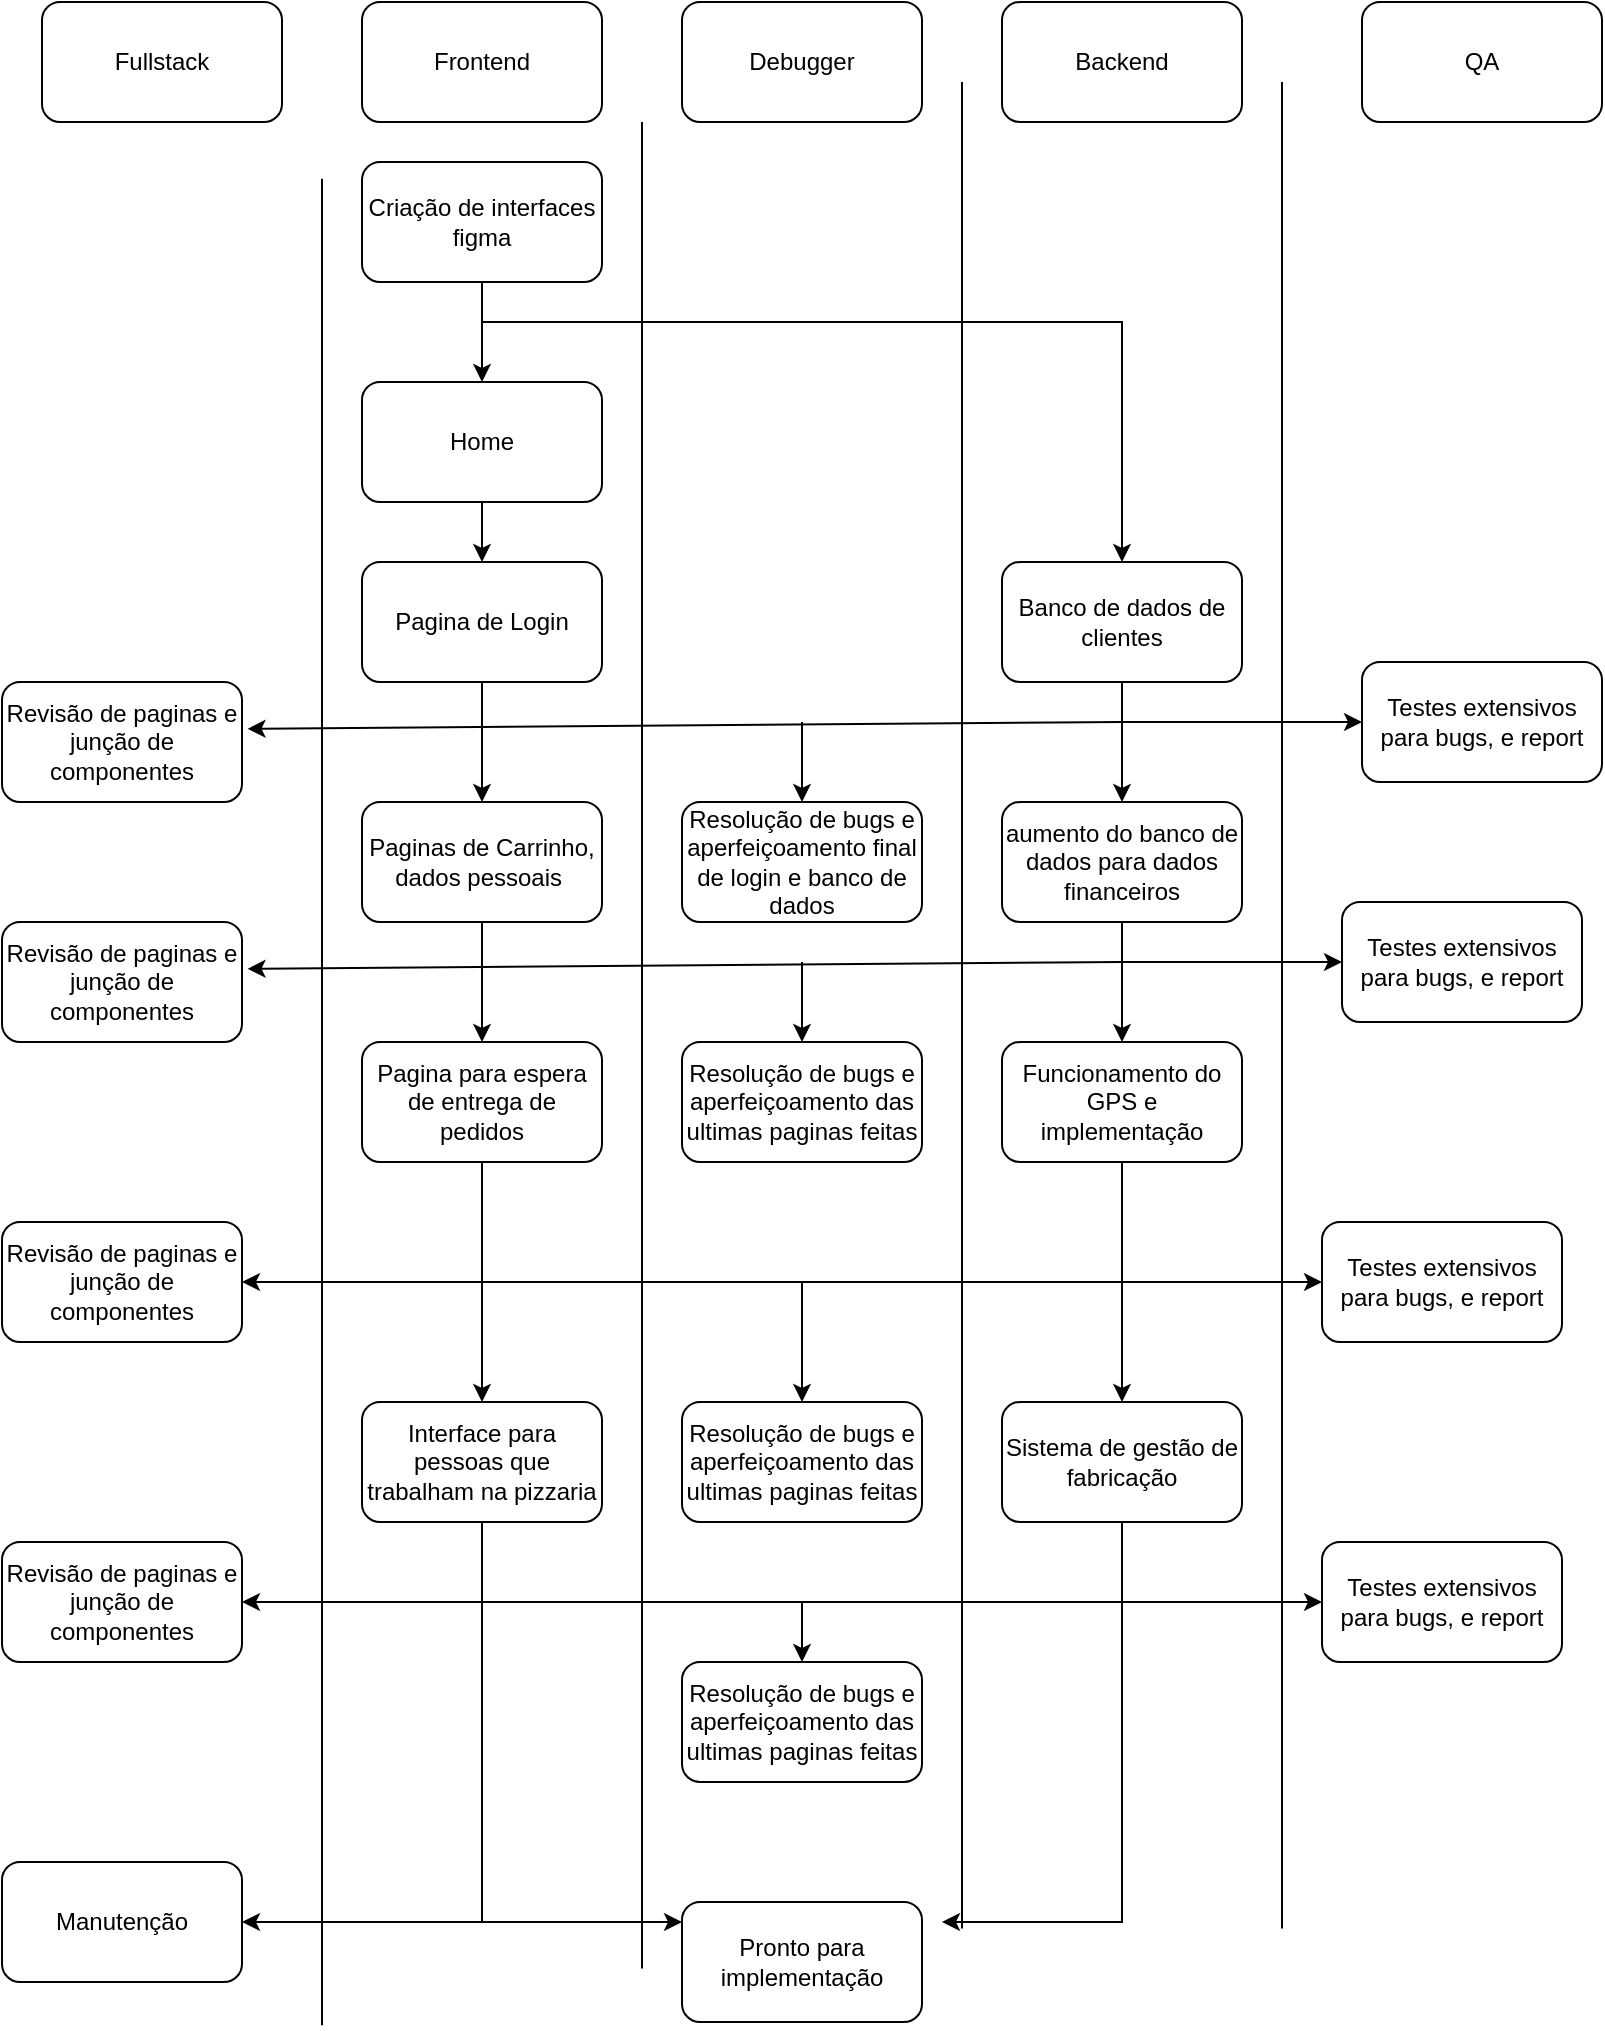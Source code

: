 <mxfile version="24.7.13">
  <diagram name="Página-1" id="LLqz1F6iKCHMz_iNZBXD">
    <mxGraphModel dx="1050" dy="565" grid="1" gridSize="10" guides="1" tooltips="1" connect="1" arrows="1" fold="1" page="1" pageScale="1" pageWidth="827" pageHeight="1169" math="0" shadow="0">
      <root>
        <mxCell id="0" />
        <mxCell id="1" parent="0" />
        <mxCell id="LZZ5D7f-CGiOrj9U7sB5-1" value="Criação de interfaces&lt;div&gt;figma&lt;br&gt;&lt;/div&gt;" style="rounded=1;whiteSpace=wrap;html=1;" vertex="1" parent="1">
          <mxGeometry x="180" y="80" width="120" height="60" as="geometry" />
        </mxCell>
        <mxCell id="LZZ5D7f-CGiOrj9U7sB5-2" value="" style="endArrow=classic;html=1;rounded=0;exitX=0.5;exitY=1;exitDx=0;exitDy=0;entryX=0.5;entryY=0;entryDx=0;entryDy=0;" edge="1" parent="1" source="LZZ5D7f-CGiOrj9U7sB5-1" target="LZZ5D7f-CGiOrj9U7sB5-4">
          <mxGeometry width="50" height="50" relative="1" as="geometry">
            <mxPoint x="410" y="150" as="sourcePoint" />
            <mxPoint x="560" y="200" as="targetPoint" />
            <Array as="points">
              <mxPoint x="240" y="160" />
              <mxPoint x="400" y="160" />
              <mxPoint x="560" y="160" />
            </Array>
          </mxGeometry>
        </mxCell>
        <mxCell id="LZZ5D7f-CGiOrj9U7sB5-3" value="" style="endArrow=classic;html=1;rounded=0;exitX=0.5;exitY=1;exitDx=0;exitDy=0;" edge="1" parent="1" source="LZZ5D7f-CGiOrj9U7sB5-1">
          <mxGeometry width="50" height="50" relative="1" as="geometry">
            <mxPoint x="390" y="320" as="sourcePoint" />
            <mxPoint x="240" y="190" as="targetPoint" />
            <Array as="points">
              <mxPoint x="240" y="160" />
            </Array>
          </mxGeometry>
        </mxCell>
        <mxCell id="LZZ5D7f-CGiOrj9U7sB5-15" style="edgeStyle=orthogonalEdgeStyle;rounded=0;orthogonalLoop=1;jettySize=auto;html=1;exitX=0.5;exitY=1;exitDx=0;exitDy=0;" edge="1" parent="1" source="LZZ5D7f-CGiOrj9U7sB5-4">
          <mxGeometry relative="1" as="geometry">
            <mxPoint x="560" y="400" as="targetPoint" />
          </mxGeometry>
        </mxCell>
        <mxCell id="LZZ5D7f-CGiOrj9U7sB5-4" value="Banco de dados de clientes" style="rounded=1;whiteSpace=wrap;html=1;" vertex="1" parent="1">
          <mxGeometry x="500" y="280" width="120" height="60" as="geometry" />
        </mxCell>
        <mxCell id="LZZ5D7f-CGiOrj9U7sB5-5" value="Home" style="rounded=1;whiteSpace=wrap;html=1;" vertex="1" parent="1">
          <mxGeometry x="180" y="190" width="120" height="60" as="geometry" />
        </mxCell>
        <mxCell id="LZZ5D7f-CGiOrj9U7sB5-6" value="Revisão de paginas e junção de componentes" style="rounded=1;whiteSpace=wrap;html=1;" vertex="1" parent="1">
          <mxGeometry y="340" width="120" height="60" as="geometry" />
        </mxCell>
        <mxCell id="LZZ5D7f-CGiOrj9U7sB5-8" value="Testes extensivos para bugs, e report" style="rounded=1;whiteSpace=wrap;html=1;" vertex="1" parent="1">
          <mxGeometry x="680" y="330" width="120" height="60" as="geometry" />
        </mxCell>
        <mxCell id="LZZ5D7f-CGiOrj9U7sB5-9" value="" style="endArrow=classic;html=1;rounded=0;exitX=0.5;exitY=1;exitDx=0;exitDy=0;" edge="1" parent="1" source="LZZ5D7f-CGiOrj9U7sB5-5">
          <mxGeometry width="50" height="50" relative="1" as="geometry">
            <mxPoint x="390" y="320" as="sourcePoint" />
            <mxPoint x="240" y="280" as="targetPoint" />
          </mxGeometry>
        </mxCell>
        <mxCell id="LZZ5D7f-CGiOrj9U7sB5-14" style="edgeStyle=orthogonalEdgeStyle;rounded=0;orthogonalLoop=1;jettySize=auto;html=1;exitX=0.5;exitY=1;exitDx=0;exitDy=0;" edge="1" parent="1" source="LZZ5D7f-CGiOrj9U7sB5-10">
          <mxGeometry relative="1" as="geometry">
            <mxPoint x="240" y="400" as="targetPoint" />
          </mxGeometry>
        </mxCell>
        <mxCell id="LZZ5D7f-CGiOrj9U7sB5-10" value="Pagina de Login" style="rounded=1;whiteSpace=wrap;html=1;" vertex="1" parent="1">
          <mxGeometry x="180" y="280" width="120" height="60" as="geometry" />
        </mxCell>
        <mxCell id="LZZ5D7f-CGiOrj9U7sB5-16" value="" style="endArrow=classic;html=1;rounded=0;entryX=1.023;entryY=0.39;entryDx=0;entryDy=0;entryPerimeter=0;" edge="1" parent="1" target="LZZ5D7f-CGiOrj9U7sB5-6">
          <mxGeometry width="50" height="50" relative="1" as="geometry">
            <mxPoint x="560" y="360" as="sourcePoint" />
            <mxPoint x="130" y="360" as="targetPoint" />
            <Array as="points">
              <mxPoint x="560" y="360" />
            </Array>
          </mxGeometry>
        </mxCell>
        <mxCell id="LZZ5D7f-CGiOrj9U7sB5-17" style="edgeStyle=orthogonalEdgeStyle;rounded=0;orthogonalLoop=1;jettySize=auto;html=1;exitX=0.5;exitY=1;exitDx=0;exitDy=0;" edge="1" parent="1" source="LZZ5D7f-CGiOrj9U7sB5-18">
          <mxGeometry relative="1" as="geometry">
            <mxPoint x="560" y="520" as="targetPoint" />
          </mxGeometry>
        </mxCell>
        <mxCell id="LZZ5D7f-CGiOrj9U7sB5-18" value="aumento do banco de dados para dados financeiros" style="rounded=1;whiteSpace=wrap;html=1;" vertex="1" parent="1">
          <mxGeometry x="500" y="400" width="120" height="60" as="geometry" />
        </mxCell>
        <mxCell id="LZZ5D7f-CGiOrj9U7sB5-20" value="Revisão de paginas e junção de componentes" style="rounded=1;whiteSpace=wrap;html=1;" vertex="1" parent="1">
          <mxGeometry y="460" width="120" height="60" as="geometry" />
        </mxCell>
        <mxCell id="LZZ5D7f-CGiOrj9U7sB5-22" style="edgeStyle=orthogonalEdgeStyle;rounded=0;orthogonalLoop=1;jettySize=auto;html=1;exitX=0.5;exitY=1;exitDx=0;exitDy=0;" edge="1" parent="1" source="LZZ5D7f-CGiOrj9U7sB5-23">
          <mxGeometry relative="1" as="geometry">
            <mxPoint x="240" y="520" as="targetPoint" />
          </mxGeometry>
        </mxCell>
        <mxCell id="LZZ5D7f-CGiOrj9U7sB5-23" value="Paginas de Carrinho, dados pessoais&amp;nbsp;" style="rounded=1;whiteSpace=wrap;html=1;" vertex="1" parent="1">
          <mxGeometry x="180" y="400" width="120" height="60" as="geometry" />
        </mxCell>
        <mxCell id="LZZ5D7f-CGiOrj9U7sB5-24" value="" style="endArrow=classic;html=1;rounded=0;entryX=1.023;entryY=0.39;entryDx=0;entryDy=0;entryPerimeter=0;" edge="1" parent="1" target="LZZ5D7f-CGiOrj9U7sB5-20">
          <mxGeometry width="50" height="50" relative="1" as="geometry">
            <mxPoint x="560" y="480" as="sourcePoint" />
            <mxPoint x="130" y="480" as="targetPoint" />
            <Array as="points">
              <mxPoint x="560" y="480" />
            </Array>
          </mxGeometry>
        </mxCell>
        <mxCell id="LZZ5D7f-CGiOrj9U7sB5-28" value="" style="endArrow=classic;html=1;rounded=0;entryX=0;entryY=0.5;entryDx=0;entryDy=0;" edge="1" parent="1" target="LZZ5D7f-CGiOrj9U7sB5-8">
          <mxGeometry width="50" height="50" relative="1" as="geometry">
            <mxPoint x="560" y="360" as="sourcePoint" />
            <mxPoint x="360" y="330" as="targetPoint" />
          </mxGeometry>
        </mxCell>
        <mxCell id="LZZ5D7f-CGiOrj9U7sB5-29" value="Resolução de bugs e aperfeiçoamento final&lt;div&gt;de login e banco de dados&lt;/div&gt;" style="rounded=1;whiteSpace=wrap;html=1;" vertex="1" parent="1">
          <mxGeometry x="340" y="400" width="120" height="60" as="geometry" />
        </mxCell>
        <mxCell id="LZZ5D7f-CGiOrj9U7sB5-30" value="" style="endArrow=classic;html=1;rounded=0;entryX=0.5;entryY=0;entryDx=0;entryDy=0;" edge="1" parent="1" target="LZZ5D7f-CGiOrj9U7sB5-29">
          <mxGeometry width="50" height="50" relative="1" as="geometry">
            <mxPoint x="400" y="360" as="sourcePoint" />
            <mxPoint x="360" y="310" as="targetPoint" />
          </mxGeometry>
        </mxCell>
        <mxCell id="LZZ5D7f-CGiOrj9U7sB5-35" value="Testes extensivos para bugs, e report" style="rounded=1;whiteSpace=wrap;html=1;" vertex="1" parent="1">
          <mxGeometry x="670" y="450" width="120" height="60" as="geometry" />
        </mxCell>
        <mxCell id="LZZ5D7f-CGiOrj9U7sB5-39" value="Funcionamento do GPS e implementação" style="rounded=1;whiteSpace=wrap;html=1;" vertex="1" parent="1">
          <mxGeometry x="500" y="520" width="120" height="60" as="geometry" />
        </mxCell>
        <mxCell id="LZZ5D7f-CGiOrj9U7sB5-40" value="Revisão de paginas e junção de componentes" style="rounded=1;whiteSpace=wrap;html=1;" vertex="1" parent="1">
          <mxGeometry y="610" width="120" height="60" as="geometry" />
        </mxCell>
        <mxCell id="LZZ5D7f-CGiOrj9U7sB5-42" style="edgeStyle=orthogonalEdgeStyle;rounded=0;orthogonalLoop=1;jettySize=auto;html=1;" edge="1" parent="1" source="LZZ5D7f-CGiOrj9U7sB5-43">
          <mxGeometry relative="1" as="geometry">
            <mxPoint x="240" y="700" as="targetPoint" />
            <Array as="points">
              <mxPoint x="240" y="680" />
            </Array>
          </mxGeometry>
        </mxCell>
        <mxCell id="LZZ5D7f-CGiOrj9U7sB5-43" value="Pagina para espera de entrega de pedidos" style="rounded=1;whiteSpace=wrap;html=1;" vertex="1" parent="1">
          <mxGeometry x="180" y="520" width="120" height="60" as="geometry" />
        </mxCell>
        <mxCell id="LZZ5D7f-CGiOrj9U7sB5-45" value="" style="endArrow=classic;html=1;rounded=0;entryX=0;entryY=0.5;entryDx=0;entryDy=0;" edge="1" parent="1" target="LZZ5D7f-CGiOrj9U7sB5-35">
          <mxGeometry width="50" height="50" relative="1" as="geometry">
            <mxPoint x="560" y="480" as="sourcePoint" />
            <mxPoint x="350" y="550" as="targetPoint" />
            <Array as="points">
              <mxPoint x="600" y="480" />
              <mxPoint x="650" y="480" />
            </Array>
          </mxGeometry>
        </mxCell>
        <mxCell id="LZZ5D7f-CGiOrj9U7sB5-46" value="Resolução de bugs e aperfeiçoamento das ultimas paginas feitas" style="rounded=1;whiteSpace=wrap;html=1;" vertex="1" parent="1">
          <mxGeometry x="340" y="520" width="120" height="60" as="geometry" />
        </mxCell>
        <mxCell id="LZZ5D7f-CGiOrj9U7sB5-49" value="" style="endArrow=classic;html=1;rounded=0;entryX=0.5;entryY=0;entryDx=0;entryDy=0;" edge="1" parent="1" target="LZZ5D7f-CGiOrj9U7sB5-46">
          <mxGeometry width="50" height="50" relative="1" as="geometry">
            <mxPoint x="400" y="480" as="sourcePoint" />
            <mxPoint x="360" y="490" as="targetPoint" />
          </mxGeometry>
        </mxCell>
        <mxCell id="LZZ5D7f-CGiOrj9U7sB5-50" value="" style="endArrow=classic;html=1;rounded=0;exitX=0.5;exitY=1;exitDx=0;exitDy=0;" edge="1" parent="1" source="LZZ5D7f-CGiOrj9U7sB5-39">
          <mxGeometry width="50" height="50" relative="1" as="geometry">
            <mxPoint x="290" y="540" as="sourcePoint" />
            <mxPoint x="560" y="700" as="targetPoint" />
          </mxGeometry>
        </mxCell>
        <mxCell id="LZZ5D7f-CGiOrj9U7sB5-51" value="Testes extensivos para bugs, e report" style="rounded=1;whiteSpace=wrap;html=1;" vertex="1" parent="1">
          <mxGeometry x="660" y="610" width="120" height="60" as="geometry" />
        </mxCell>
        <mxCell id="LZZ5D7f-CGiOrj9U7sB5-52" value="" style="endArrow=classic;startArrow=classic;html=1;rounded=0;exitX=1;exitY=0.5;exitDx=0;exitDy=0;entryX=0;entryY=0.5;entryDx=0;entryDy=0;" edge="1" parent="1" source="LZZ5D7f-CGiOrj9U7sB5-40" target="LZZ5D7f-CGiOrj9U7sB5-51">
          <mxGeometry width="50" height="50" relative="1" as="geometry">
            <mxPoint x="290" y="580" as="sourcePoint" />
            <mxPoint x="340" y="530" as="targetPoint" />
          </mxGeometry>
        </mxCell>
        <mxCell id="LZZ5D7f-CGiOrj9U7sB5-53" value="Interface para pessoas que trabalham na pizzaria" style="rounded=1;whiteSpace=wrap;html=1;" vertex="1" parent="1">
          <mxGeometry x="180" y="700" width="120" height="60" as="geometry" />
        </mxCell>
        <mxCell id="LZZ5D7f-CGiOrj9U7sB5-54" value="Sistema de gestão de fabricação" style="rounded=1;whiteSpace=wrap;html=1;" vertex="1" parent="1">
          <mxGeometry x="500" y="700" width="120" height="60" as="geometry" />
        </mxCell>
        <mxCell id="LZZ5D7f-CGiOrj9U7sB5-56" value="Pronto para implementação" style="rounded=1;whiteSpace=wrap;html=1;" vertex="1" parent="1">
          <mxGeometry x="340" y="950" width="120" height="60" as="geometry" />
        </mxCell>
        <mxCell id="LZZ5D7f-CGiOrj9U7sB5-57" value="" style="endArrow=classic;html=1;rounded=0;exitX=0.5;exitY=1;exitDx=0;exitDy=0;entryX=0;entryY=0.167;entryDx=0;entryDy=0;entryPerimeter=0;" edge="1" parent="1" source="LZZ5D7f-CGiOrj9U7sB5-53" target="LZZ5D7f-CGiOrj9U7sB5-56">
          <mxGeometry width="50" height="50" relative="1" as="geometry">
            <mxPoint x="290" y="910" as="sourcePoint" />
            <mxPoint x="340" y="860" as="targetPoint" />
            <Array as="points">
              <mxPoint x="240" y="960" />
            </Array>
          </mxGeometry>
        </mxCell>
        <mxCell id="LZZ5D7f-CGiOrj9U7sB5-59" value="Revisão de paginas e junção de componentes" style="rounded=1;whiteSpace=wrap;html=1;" vertex="1" parent="1">
          <mxGeometry y="770" width="120" height="60" as="geometry" />
        </mxCell>
        <mxCell id="LZZ5D7f-CGiOrj9U7sB5-60" value="Testes extensivos para bugs, e report" style="rounded=1;whiteSpace=wrap;html=1;" vertex="1" parent="1">
          <mxGeometry x="660" y="770" width="120" height="60" as="geometry" />
        </mxCell>
        <mxCell id="LZZ5D7f-CGiOrj9U7sB5-61" value="" style="endArrow=classic;startArrow=classic;html=1;rounded=0;exitX=1;exitY=0.5;exitDx=0;exitDy=0;entryX=0;entryY=0.5;entryDx=0;entryDy=0;" edge="1" parent="1" source="LZZ5D7f-CGiOrj9U7sB5-59" target="LZZ5D7f-CGiOrj9U7sB5-60">
          <mxGeometry width="50" height="50" relative="1" as="geometry">
            <mxPoint x="290" y="910" as="sourcePoint" />
            <mxPoint x="340" y="860" as="targetPoint" />
          </mxGeometry>
        </mxCell>
        <mxCell id="LZZ5D7f-CGiOrj9U7sB5-62" value="Resolução de bugs e aperfeiçoamento das ultimas paginas feitas" style="rounded=1;whiteSpace=wrap;html=1;" vertex="1" parent="1">
          <mxGeometry x="340" y="700" width="120" height="60" as="geometry" />
        </mxCell>
        <mxCell id="LZZ5D7f-CGiOrj9U7sB5-63" value="Resolução de bugs e aperfeiçoamento das ultimas paginas feitas" style="rounded=1;whiteSpace=wrap;html=1;" vertex="1" parent="1">
          <mxGeometry x="340" y="830" width="120" height="60" as="geometry" />
        </mxCell>
        <mxCell id="LZZ5D7f-CGiOrj9U7sB5-64" value="" style="endArrow=classic;html=1;rounded=0;entryX=0.5;entryY=0;entryDx=0;entryDy=0;" edge="1" parent="1" target="LZZ5D7f-CGiOrj9U7sB5-62">
          <mxGeometry width="50" height="50" relative="1" as="geometry">
            <mxPoint x="400" y="640" as="sourcePoint" />
            <mxPoint x="340" y="730" as="targetPoint" />
          </mxGeometry>
        </mxCell>
        <mxCell id="LZZ5D7f-CGiOrj9U7sB5-65" value="" style="endArrow=classic;html=1;rounded=0;entryX=0.5;entryY=0;entryDx=0;entryDy=0;" edge="1" parent="1" target="LZZ5D7f-CGiOrj9U7sB5-63">
          <mxGeometry width="50" height="50" relative="1" as="geometry">
            <mxPoint x="400" y="800" as="sourcePoint" />
            <mxPoint x="340" y="730" as="targetPoint" />
          </mxGeometry>
        </mxCell>
        <mxCell id="LZZ5D7f-CGiOrj9U7sB5-66" value="" style="endArrow=classic;html=1;rounded=0;" edge="1" parent="1">
          <mxGeometry width="50" height="50" relative="1" as="geometry">
            <mxPoint x="240" y="960" as="sourcePoint" />
            <mxPoint x="120" y="960" as="targetPoint" />
          </mxGeometry>
        </mxCell>
        <mxCell id="LZZ5D7f-CGiOrj9U7sB5-67" value="" style="endArrow=classic;html=1;rounded=0;exitX=0.5;exitY=1;exitDx=0;exitDy=0;" edge="1" parent="1" source="LZZ5D7f-CGiOrj9U7sB5-54">
          <mxGeometry width="50" height="50" relative="1" as="geometry">
            <mxPoint x="290" y="1060" as="sourcePoint" />
            <mxPoint x="470" y="960" as="targetPoint" />
            <Array as="points">
              <mxPoint x="560" y="960" />
            </Array>
          </mxGeometry>
        </mxCell>
        <mxCell id="LZZ5D7f-CGiOrj9U7sB5-68" value="Manutenção" style="rounded=1;whiteSpace=wrap;html=1;" vertex="1" parent="1">
          <mxGeometry y="930" width="120" height="60" as="geometry" />
        </mxCell>
        <mxCell id="LZZ5D7f-CGiOrj9U7sB5-69" value="" style="endArrow=none;html=1;rounded=0;" edge="1" parent="1">
          <mxGeometry width="50" height="50" relative="1" as="geometry">
            <mxPoint x="640" y="40" as="sourcePoint" />
            <mxPoint x="640" y="963.2" as="targetPoint" />
          </mxGeometry>
        </mxCell>
        <mxCell id="LZZ5D7f-CGiOrj9U7sB5-70" value="" style="endArrow=none;html=1;rounded=0;" edge="1" parent="1">
          <mxGeometry width="50" height="50" relative="1" as="geometry">
            <mxPoint x="480" y="40" as="sourcePoint" />
            <mxPoint x="480" y="963.2" as="targetPoint" />
          </mxGeometry>
        </mxCell>
        <mxCell id="LZZ5D7f-CGiOrj9U7sB5-71" value="" style="endArrow=none;html=1;rounded=0;" edge="1" parent="1">
          <mxGeometry width="50" height="50" relative="1" as="geometry">
            <mxPoint x="320" y="60" as="sourcePoint" />
            <mxPoint x="320" y="983.2" as="targetPoint" />
          </mxGeometry>
        </mxCell>
        <mxCell id="LZZ5D7f-CGiOrj9U7sB5-72" value="" style="endArrow=none;html=1;rounded=0;" edge="1" parent="1">
          <mxGeometry width="50" height="50" relative="1" as="geometry">
            <mxPoint x="160" y="88.4" as="sourcePoint" />
            <mxPoint x="160" y="1011.6" as="targetPoint" />
          </mxGeometry>
        </mxCell>
        <mxCell id="LZZ5D7f-CGiOrj9U7sB5-74" value="QA" style="rounded=1;whiteSpace=wrap;html=1;" vertex="1" parent="1">
          <mxGeometry x="680" width="120" height="60" as="geometry" />
        </mxCell>
        <mxCell id="LZZ5D7f-CGiOrj9U7sB5-75" value="Backend" style="rounded=1;whiteSpace=wrap;html=1;" vertex="1" parent="1">
          <mxGeometry x="500" width="120" height="60" as="geometry" />
        </mxCell>
        <mxCell id="LZZ5D7f-CGiOrj9U7sB5-76" value="Debugger" style="rounded=1;whiteSpace=wrap;html=1;" vertex="1" parent="1">
          <mxGeometry x="340" width="120" height="60" as="geometry" />
        </mxCell>
        <mxCell id="LZZ5D7f-CGiOrj9U7sB5-77" value="Frontend" style="rounded=1;whiteSpace=wrap;html=1;" vertex="1" parent="1">
          <mxGeometry x="180" width="120" height="60" as="geometry" />
        </mxCell>
        <mxCell id="LZZ5D7f-CGiOrj9U7sB5-78" style="edgeStyle=orthogonalEdgeStyle;rounded=0;orthogonalLoop=1;jettySize=auto;html=1;exitX=0.5;exitY=1;exitDx=0;exitDy=0;" edge="1" parent="1" source="LZZ5D7f-CGiOrj9U7sB5-76" target="LZZ5D7f-CGiOrj9U7sB5-76">
          <mxGeometry relative="1" as="geometry" />
        </mxCell>
        <mxCell id="LZZ5D7f-CGiOrj9U7sB5-79" value="Fullstack" style="rounded=1;whiteSpace=wrap;html=1;" vertex="1" parent="1">
          <mxGeometry x="20" width="120" height="60" as="geometry" />
        </mxCell>
      </root>
    </mxGraphModel>
  </diagram>
</mxfile>
